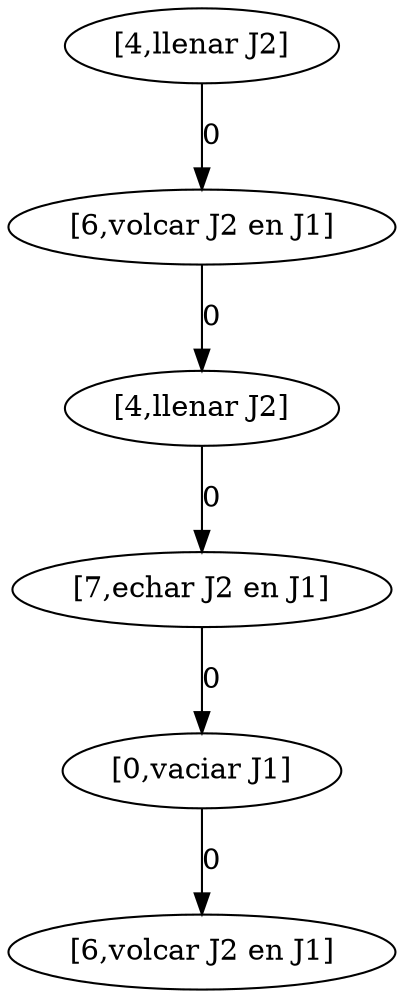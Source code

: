 digraph Jarras {  
 size="100,100"; 
    "0" [label="[4,llenar J2]"];
    "1" [label="[6,volcar J2 en J1]"];
    "2" [label="[4,llenar J2]"];
    "3" [label="[7,echar J2 en J1]"];
    "4" [label="[0,vaciar J1]"];
    "5" [label="[6,volcar J2 en J1]"];
    "0" -> "1" [label="0"];
    "1" -> "2" [label="0"];
    "2" -> "3" [label="0"];
    "3" -> "4" [label="0"];
    "4" -> "5" [label="0"];
}
